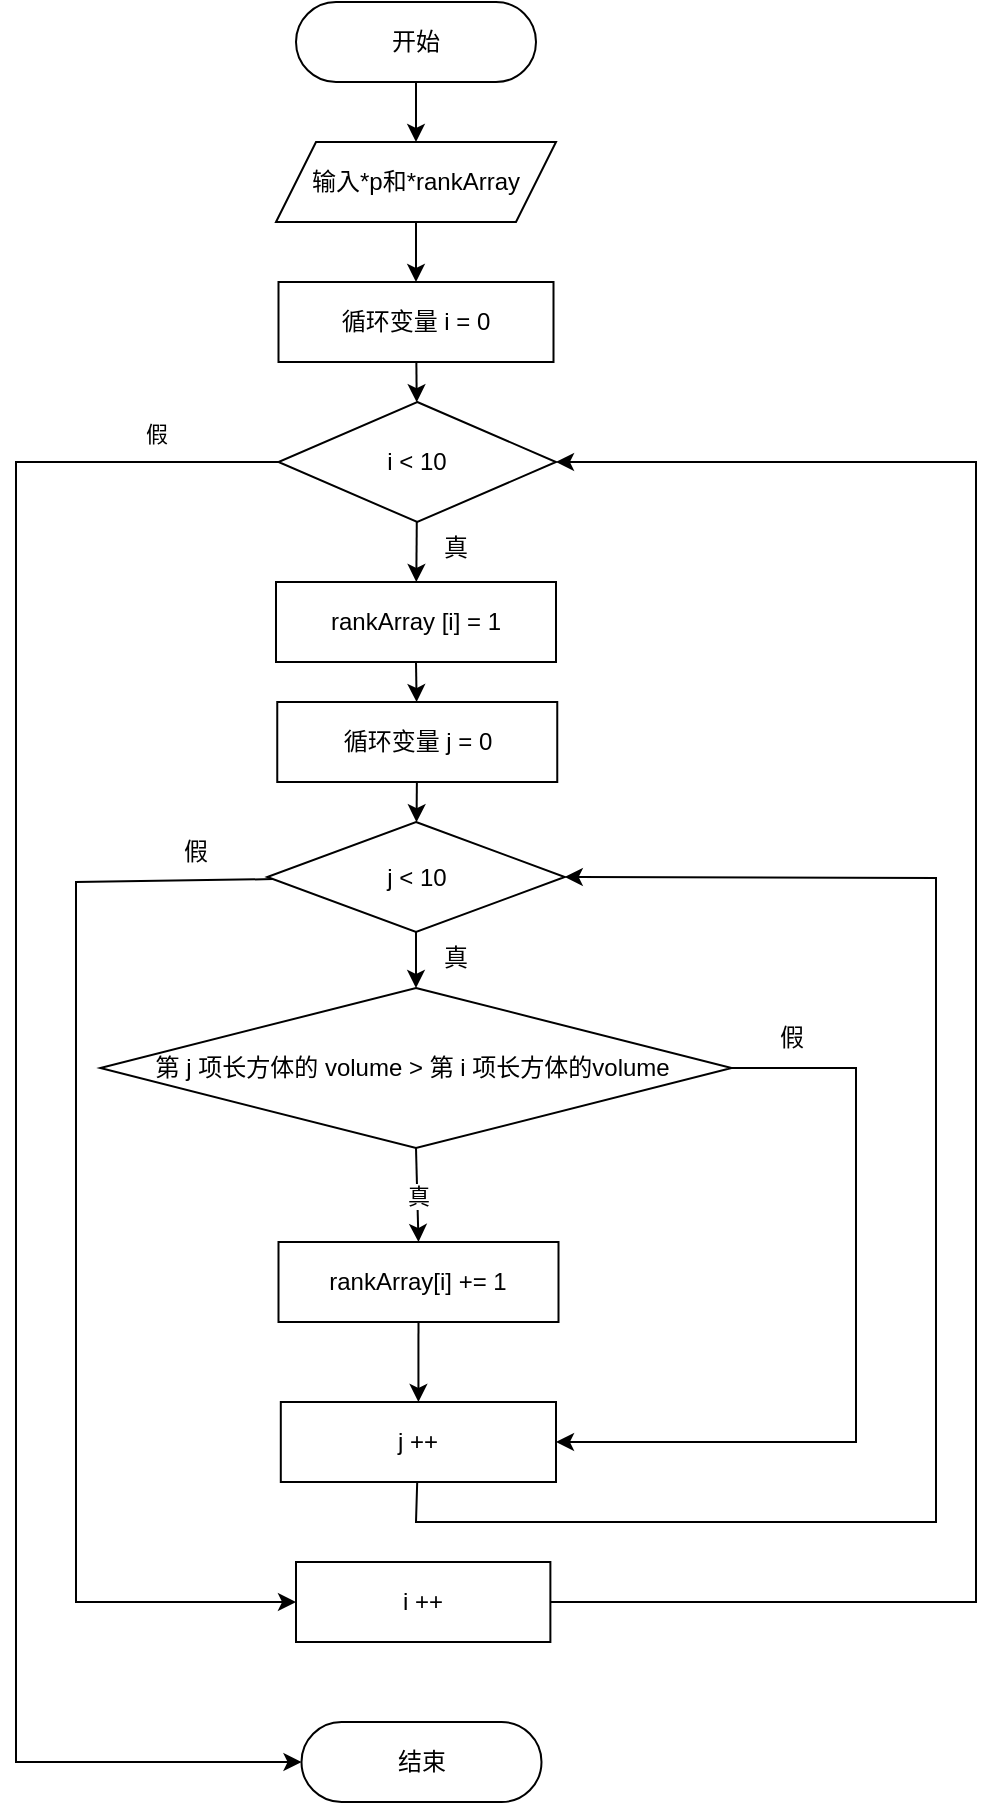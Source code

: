 <mxfile>
    <diagram id="5vnY9vfO86sKbbvfl9_g" name="第 1 页">
        <mxGraphModel dx="861" dy="499" grid="1" gridSize="10" guides="1" tooltips="1" connect="1" arrows="1" fold="1" page="1" pageScale="1" pageWidth="827" pageHeight="1169" math="0" shadow="0">
            <root>
                <mxCell id="0"/>
                <mxCell id="1" parent="0"/>
                <mxCell id="4" value="" style="edgeStyle=none;html=1;" parent="1" source="2" target="3" edge="1">
                    <mxGeometry relative="1" as="geometry"/>
                </mxCell>
                <mxCell id="2" value="开始" style="rounded=1;whiteSpace=wrap;html=1;arcSize=50;" parent="1" vertex="1">
                    <mxGeometry x="240" y="120" width="120" height="40" as="geometry"/>
                </mxCell>
                <mxCell id="6" style="edgeStyle=none;html=1;exitX=0.5;exitY=1;exitDx=0;exitDy=0;entryX=0.5;entryY=0;entryDx=0;entryDy=0;" parent="1" source="3" target="5" edge="1">
                    <mxGeometry relative="1" as="geometry"/>
                </mxCell>
                <mxCell id="3" value="输入*p和*rankArray" style="shape=parallelogram;perimeter=parallelogramPerimeter;whiteSpace=wrap;html=1;fixedSize=1;" parent="1" vertex="1">
                    <mxGeometry x="230" y="190" width="140" height="40" as="geometry"/>
                </mxCell>
                <mxCell id="10" style="edgeStyle=none;html=1;" parent="1" source="5" target="9" edge="1">
                    <mxGeometry relative="1" as="geometry"/>
                </mxCell>
                <mxCell id="14" style="edgeStyle=none;html=1;entryX=0;entryY=0.5;entryDx=0;entryDy=0;rounded=0;exitX=0.063;exitY=0.5;exitDx=0;exitDy=0;exitPerimeter=0;" parent="1" source="9" target="11" edge="1">
                    <mxGeometry relative="1" as="geometry">
                        <mxPoint x="250" y="510" as="targetPoint"/>
                        <mxPoint x="230" y="350" as="sourcePoint"/>
                        <Array as="points">
                            <mxPoint x="200" y="350"/>
                            <mxPoint x="100" y="350"/>
                            <mxPoint x="100" y="540"/>
                            <mxPoint x="100" y="1000"/>
                        </Array>
                    </mxGeometry>
                </mxCell>
                <mxCell id="15" value="假" style="edgeLabel;html=1;align=center;verticalAlign=middle;resizable=0;points=[];" parent="14" vertex="1" connectable="0">
                    <mxGeometry x="-0.208" y="3" relative="1" as="geometry">
                        <mxPoint x="67" y="-244" as="offset"/>
                    </mxGeometry>
                </mxCell>
                <mxCell id="5" value="循环变量 i = 0" style="rounded=0;whiteSpace=wrap;html=1;" parent="1" vertex="1">
                    <mxGeometry x="231.25" y="260" width="137.5" height="40" as="geometry"/>
                </mxCell>
                <mxCell id="17" style="edgeStyle=none;rounded=0;html=1;" parent="1" source="9" target="16" edge="1">
                    <mxGeometry relative="1" as="geometry"/>
                </mxCell>
                <mxCell id="9" value="i &amp;lt; 10" style="rhombus;whiteSpace=wrap;html=1;" parent="1" vertex="1">
                    <mxGeometry x="231.25" y="320" width="138.75" height="60" as="geometry"/>
                </mxCell>
                <mxCell id="11" value="结束" style="rounded=1;whiteSpace=wrap;html=1;arcSize=50;" parent="1" vertex="1">
                    <mxGeometry x="242.75" y="980" width="120" height="40" as="geometry"/>
                </mxCell>
                <mxCell id="21" style="edgeStyle=none;rounded=0;html=1;exitX=0.5;exitY=1;exitDx=0;exitDy=0;" parent="1" source="16" target="18" edge="1">
                    <mxGeometry relative="1" as="geometry"/>
                </mxCell>
                <mxCell id="16" value="rankArray [i] = 1" style="rounded=0;whiteSpace=wrap;html=1;" parent="1" vertex="1">
                    <mxGeometry x="230" y="410" width="140" height="40" as="geometry"/>
                </mxCell>
                <mxCell id="22" style="edgeStyle=none;rounded=0;html=1;" parent="1" source="18" target="19" edge="1">
                    <mxGeometry relative="1" as="geometry"/>
                </mxCell>
                <mxCell id="18" value="循环变量 j = 0" style="rounded=0;whiteSpace=wrap;html=1;" parent="1" vertex="1">
                    <mxGeometry x="230.63" y="470" width="140" height="40" as="geometry"/>
                </mxCell>
                <mxCell id="32" style="edgeStyle=none;rounded=0;html=1;entryX=0;entryY=0.5;entryDx=0;entryDy=0;" parent="1" source="19" target="29" edge="1">
                    <mxGeometry relative="1" as="geometry">
                        <mxPoint x="140" y="750" as="targetPoint"/>
                        <Array as="points">
                            <mxPoint x="130" y="560"/>
                            <mxPoint x="130" y="920"/>
                        </Array>
                    </mxGeometry>
                </mxCell>
                <mxCell id="35" style="edgeStyle=none;rounded=0;html=1;exitX=0.5;exitY=1;exitDx=0;exitDy=0;entryX=0.5;entryY=0;entryDx=0;entryDy=0;" parent="1" source="19" target="20" edge="1">
                    <mxGeometry relative="1" as="geometry"/>
                </mxCell>
                <mxCell id="19" value="j &amp;lt; 10" style="rhombus;whiteSpace=wrap;html=1;" parent="1" vertex="1">
                    <mxGeometry x="225.63" y="530" width="148.75" height="55" as="geometry"/>
                </mxCell>
                <mxCell id="37" style="edgeStyle=none;rounded=0;html=1;entryX=1;entryY=0.5;entryDx=0;entryDy=0;" parent="1" source="20" target="34" edge="1">
                    <mxGeometry relative="1" as="geometry">
                        <mxPoint x="520" y="850" as="targetPoint"/>
                        <Array as="points">
                            <mxPoint x="520" y="653"/>
                            <mxPoint x="520" y="840"/>
                        </Array>
                    </mxGeometry>
                </mxCell>
                <mxCell id="20" value="第 j 项长方体的 volume &amp;gt; 第 i 项长方体的volume&amp;nbsp;" style="rhombus;whiteSpace=wrap;html=1;" parent="1" vertex="1">
                    <mxGeometry x="142.18" y="613" width="315.63" height="80" as="geometry"/>
                </mxCell>
                <mxCell id="36" style="edgeStyle=none;rounded=0;html=1;" parent="1" source="23" target="34" edge="1">
                    <mxGeometry relative="1" as="geometry"/>
                </mxCell>
                <mxCell id="23" value="rankArray[i] += 1" style="rounded=0;whiteSpace=wrap;html=1;" parent="1" vertex="1">
                    <mxGeometry x="231.25" y="740" width="140" height="40" as="geometry"/>
                </mxCell>
                <mxCell id="25" value="" style="endArrow=classic;html=1;rounded=0;entryX=0.5;entryY=0;entryDx=0;entryDy=0;exitX=0.5;exitY=1;exitDx=0;exitDy=0;" parent="1" source="20" target="23" edge="1">
                    <mxGeometry relative="1" as="geometry">
                        <mxPoint x="483.75" y="740" as="sourcePoint"/>
                        <mxPoint x="583.75" y="740" as="targetPoint"/>
                    </mxGeometry>
                </mxCell>
                <mxCell id="26" value="真" style="edgeLabel;resizable=0;html=1;align=center;verticalAlign=middle;" parent="25" connectable="0" vertex="1">
                    <mxGeometry relative="1" as="geometry"/>
                </mxCell>
                <mxCell id="28" value="真" style="text;html=1;strokeColor=none;fillColor=none;align=center;verticalAlign=middle;whiteSpace=wrap;rounded=0;" parent="1" vertex="1">
                    <mxGeometry x="290" y="583" width="60" height="30" as="geometry"/>
                </mxCell>
                <mxCell id="31" style="edgeStyle=none;rounded=0;html=1;entryX=1;entryY=0.5;entryDx=0;entryDy=0;" parent="1" source="29" target="9" edge="1">
                    <mxGeometry relative="1" as="geometry">
                        <mxPoint x="610" y="430" as="targetPoint"/>
                        <Array as="points">
                            <mxPoint x="580" y="920"/>
                            <mxPoint x="580" y="350"/>
                        </Array>
                    </mxGeometry>
                </mxCell>
                <mxCell id="29" value="i ++" style="rounded=0;whiteSpace=wrap;html=1;" parent="1" vertex="1">
                    <mxGeometry x="240" y="900" width="127.19" height="40" as="geometry"/>
                </mxCell>
                <mxCell id="30" value="真" style="text;html=1;strokeColor=none;fillColor=none;align=center;verticalAlign=middle;whiteSpace=wrap;rounded=0;" parent="1" vertex="1">
                    <mxGeometry x="290" y="378" width="60" height="30" as="geometry"/>
                </mxCell>
                <mxCell id="33" value="假" style="text;html=1;strokeColor=none;fillColor=none;align=center;verticalAlign=middle;whiteSpace=wrap;rounded=0;" parent="1" vertex="1">
                    <mxGeometry x="160" y="530" width="60" height="30" as="geometry"/>
                </mxCell>
                <mxCell id="39" value="" style="edgeStyle=none;html=1;entryX=1;entryY=0.5;entryDx=0;entryDy=0;rounded=0;" parent="1" source="34" target="19" edge="1">
                    <mxGeometry relative="1" as="geometry">
                        <Array as="points">
                            <mxPoint x="300" y="880"/>
                            <mxPoint x="420" y="880"/>
                            <mxPoint x="560" y="880"/>
                            <mxPoint x="560" y="558"/>
                        </Array>
                    </mxGeometry>
                </mxCell>
                <mxCell id="34" value="j ++" style="rounded=0;whiteSpace=wrap;html=1;" parent="1" vertex="1">
                    <mxGeometry x="232.4" y="820" width="137.6" height="40" as="geometry"/>
                </mxCell>
                <mxCell id="38" value="假" style="text;html=1;strokeColor=none;fillColor=none;align=center;verticalAlign=middle;whiteSpace=wrap;rounded=0;" parent="1" vertex="1">
                    <mxGeometry x="457.81" y="623" width="60" height="30" as="geometry"/>
                </mxCell>
            </root>
        </mxGraphModel>
    </diagram>
</mxfile>